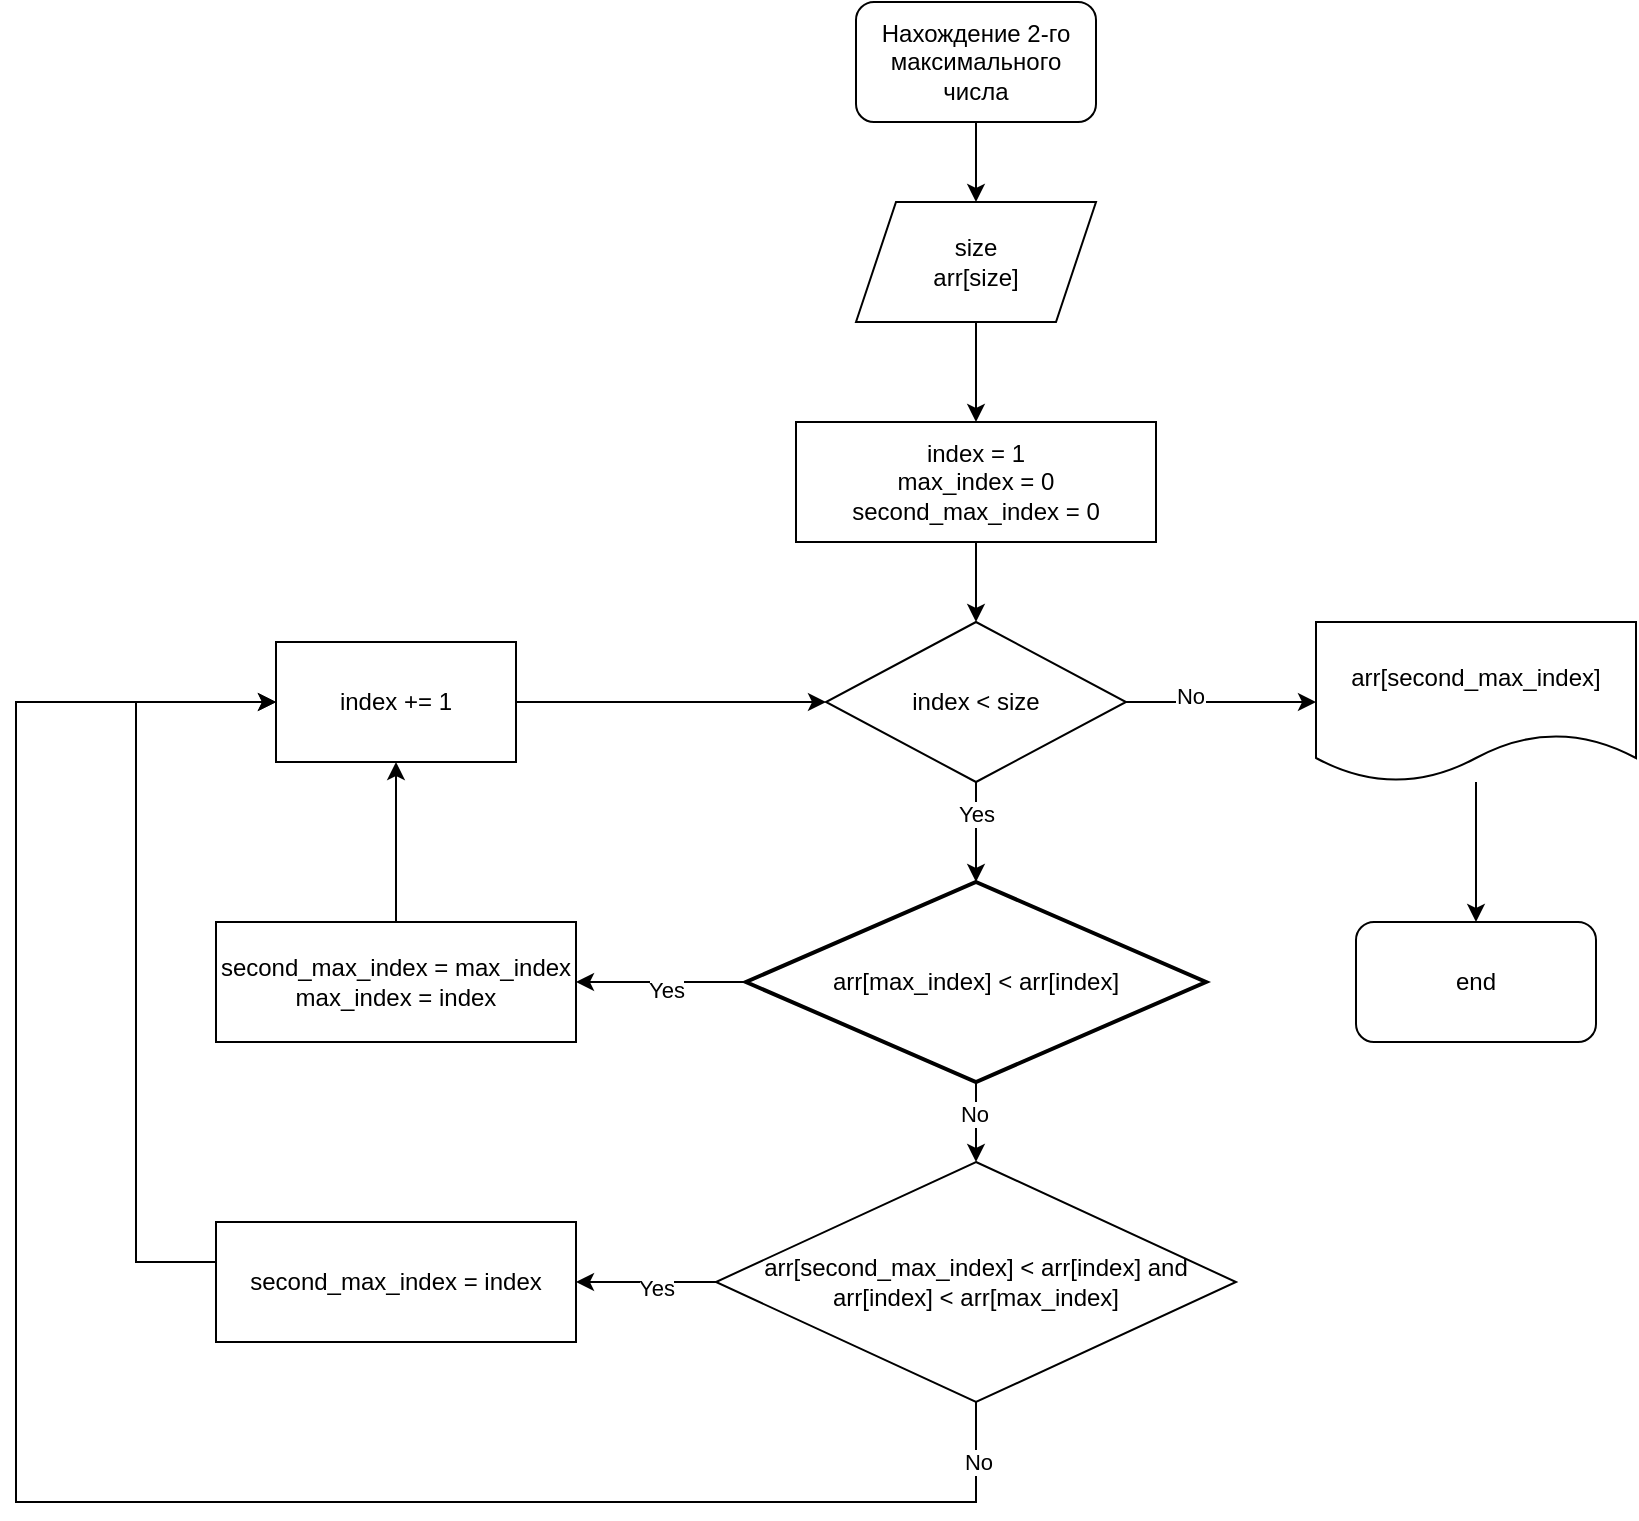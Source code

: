 <mxfile version="21.6.9" type="github">
  <diagram name="Страница — 1" id="LjH31dNEee1fVo30yW9x">
    <mxGraphModel dx="1386" dy="767" grid="1" gridSize="10" guides="1" tooltips="1" connect="1" arrows="1" fold="1" page="1" pageScale="1" pageWidth="1169" pageHeight="827" math="0" shadow="0">
      <root>
        <mxCell id="0" />
        <mxCell id="1" parent="0" />
        <mxCell id="2bfSmZ972-PUe85R2G5Z-3" value="" style="edgeStyle=orthogonalEdgeStyle;rounded=0;orthogonalLoop=1;jettySize=auto;html=1;" edge="1" parent="1" source="2bfSmZ972-PUe85R2G5Z-1" target="2bfSmZ972-PUe85R2G5Z-2">
          <mxGeometry relative="1" as="geometry" />
        </mxCell>
        <mxCell id="2bfSmZ972-PUe85R2G5Z-1" value="Нахождение 2-го максимального числа" style="rounded=1;whiteSpace=wrap;html=1;" vertex="1" parent="1">
          <mxGeometry x="510" y="10" width="120" height="60" as="geometry" />
        </mxCell>
        <mxCell id="2bfSmZ972-PUe85R2G5Z-5" value="" style="edgeStyle=orthogonalEdgeStyle;rounded=0;orthogonalLoop=1;jettySize=auto;html=1;" edge="1" parent="1" source="2bfSmZ972-PUe85R2G5Z-2" target="2bfSmZ972-PUe85R2G5Z-4">
          <mxGeometry relative="1" as="geometry" />
        </mxCell>
        <mxCell id="2bfSmZ972-PUe85R2G5Z-2" value="size&lt;br&gt;arr[size]" style="shape=parallelogram;perimeter=parallelogramPerimeter;whiteSpace=wrap;html=1;fixedSize=1;" vertex="1" parent="1">
          <mxGeometry x="510" y="110" width="120" height="60" as="geometry" />
        </mxCell>
        <mxCell id="2bfSmZ972-PUe85R2G5Z-7" value="" style="edgeStyle=orthogonalEdgeStyle;rounded=0;orthogonalLoop=1;jettySize=auto;html=1;" edge="1" parent="1" source="2bfSmZ972-PUe85R2G5Z-4" target="2bfSmZ972-PUe85R2G5Z-6">
          <mxGeometry relative="1" as="geometry" />
        </mxCell>
        <mxCell id="2bfSmZ972-PUe85R2G5Z-4" value="index = 1&lt;br&gt;max_index = 0&lt;br&gt;second_max_index = 0" style="rounded=0;whiteSpace=wrap;html=1;" vertex="1" parent="1">
          <mxGeometry x="480" y="220" width="180" height="60" as="geometry" />
        </mxCell>
        <mxCell id="2bfSmZ972-PUe85R2G5Z-9" value="" style="edgeStyle=orthogonalEdgeStyle;rounded=0;orthogonalLoop=1;jettySize=auto;html=1;" edge="1" parent="1" source="2bfSmZ972-PUe85R2G5Z-6" target="2bfSmZ972-PUe85R2G5Z-8">
          <mxGeometry relative="1" as="geometry" />
        </mxCell>
        <mxCell id="2bfSmZ972-PUe85R2G5Z-10" value="Yes" style="edgeLabel;html=1;align=center;verticalAlign=middle;resizable=0;points=[];" vertex="1" connectable="0" parent="2bfSmZ972-PUe85R2G5Z-9">
          <mxGeometry x="-0.36" relative="1" as="geometry">
            <mxPoint as="offset" />
          </mxGeometry>
        </mxCell>
        <mxCell id="2bfSmZ972-PUe85R2G5Z-29" value="" style="edgeStyle=orthogonalEdgeStyle;rounded=0;orthogonalLoop=1;jettySize=auto;html=1;" edge="1" parent="1" source="2bfSmZ972-PUe85R2G5Z-6" target="2bfSmZ972-PUe85R2G5Z-28">
          <mxGeometry relative="1" as="geometry" />
        </mxCell>
        <mxCell id="2bfSmZ972-PUe85R2G5Z-30" value="No" style="edgeLabel;html=1;align=center;verticalAlign=middle;resizable=0;points=[];" vertex="1" connectable="0" parent="2bfSmZ972-PUe85R2G5Z-29">
          <mxGeometry x="-0.326" y="3" relative="1" as="geometry">
            <mxPoint as="offset" />
          </mxGeometry>
        </mxCell>
        <mxCell id="2bfSmZ972-PUe85R2G5Z-6" value="index &amp;lt; size" style="rhombus;whiteSpace=wrap;html=1;" vertex="1" parent="1">
          <mxGeometry x="495" y="320" width="150" height="80" as="geometry" />
        </mxCell>
        <mxCell id="2bfSmZ972-PUe85R2G5Z-12" value="" style="edgeStyle=orthogonalEdgeStyle;rounded=0;orthogonalLoop=1;jettySize=auto;html=1;" edge="1" parent="1" source="2bfSmZ972-PUe85R2G5Z-8" target="2bfSmZ972-PUe85R2G5Z-11">
          <mxGeometry relative="1" as="geometry" />
        </mxCell>
        <mxCell id="2bfSmZ972-PUe85R2G5Z-13" value="Yes" style="edgeLabel;html=1;align=center;verticalAlign=middle;resizable=0;points=[];" vertex="1" connectable="0" parent="2bfSmZ972-PUe85R2G5Z-12">
          <mxGeometry x="-0.059" y="4" relative="1" as="geometry">
            <mxPoint as="offset" />
          </mxGeometry>
        </mxCell>
        <mxCell id="2bfSmZ972-PUe85R2G5Z-16" value="" style="edgeStyle=orthogonalEdgeStyle;rounded=0;orthogonalLoop=1;jettySize=auto;html=1;" edge="1" parent="1" source="2bfSmZ972-PUe85R2G5Z-8" target="2bfSmZ972-PUe85R2G5Z-15">
          <mxGeometry relative="1" as="geometry" />
        </mxCell>
        <mxCell id="2bfSmZ972-PUe85R2G5Z-17" value="No" style="edgeLabel;html=1;align=center;verticalAlign=middle;resizable=0;points=[];" vertex="1" connectable="0" parent="2bfSmZ972-PUe85R2G5Z-16">
          <mxGeometry x="-0.2" y="-1" relative="1" as="geometry">
            <mxPoint as="offset" />
          </mxGeometry>
        </mxCell>
        <mxCell id="2bfSmZ972-PUe85R2G5Z-8" value="arr[max_index] &amp;lt; arr[index]" style="strokeWidth=2;html=1;shape=mxgraph.flowchart.decision;whiteSpace=wrap;" vertex="1" parent="1">
          <mxGeometry x="455" y="450" width="230" height="100" as="geometry" />
        </mxCell>
        <mxCell id="2bfSmZ972-PUe85R2G5Z-22" value="" style="edgeStyle=orthogonalEdgeStyle;rounded=0;orthogonalLoop=1;jettySize=auto;html=1;" edge="1" parent="1" source="2bfSmZ972-PUe85R2G5Z-11" target="2bfSmZ972-PUe85R2G5Z-21">
          <mxGeometry relative="1" as="geometry" />
        </mxCell>
        <mxCell id="2bfSmZ972-PUe85R2G5Z-11" value="second_max_index = max_index&lt;br&gt;max_index = index" style="rounded=0;whiteSpace=wrap;html=1;" vertex="1" parent="1">
          <mxGeometry x="190" y="470" width="180" height="60" as="geometry" />
        </mxCell>
        <mxCell id="2bfSmZ972-PUe85R2G5Z-19" value="" style="edgeStyle=orthogonalEdgeStyle;rounded=0;orthogonalLoop=1;jettySize=auto;html=1;" edge="1" parent="1" source="2bfSmZ972-PUe85R2G5Z-15" target="2bfSmZ972-PUe85R2G5Z-18">
          <mxGeometry relative="1" as="geometry" />
        </mxCell>
        <mxCell id="2bfSmZ972-PUe85R2G5Z-20" value="Yes" style="edgeLabel;html=1;align=center;verticalAlign=middle;resizable=0;points=[];" vertex="1" connectable="0" parent="2bfSmZ972-PUe85R2G5Z-19">
          <mxGeometry x="-0.143" y="3" relative="1" as="geometry">
            <mxPoint as="offset" />
          </mxGeometry>
        </mxCell>
        <mxCell id="2bfSmZ972-PUe85R2G5Z-26" style="edgeStyle=orthogonalEdgeStyle;rounded=0;orthogonalLoop=1;jettySize=auto;html=1;" edge="1" parent="1" source="2bfSmZ972-PUe85R2G5Z-15" target="2bfSmZ972-PUe85R2G5Z-21">
          <mxGeometry relative="1" as="geometry">
            <Array as="points">
              <mxPoint x="570" y="760" />
              <mxPoint x="90" y="760" />
              <mxPoint x="90" y="360" />
            </Array>
          </mxGeometry>
        </mxCell>
        <mxCell id="2bfSmZ972-PUe85R2G5Z-27" value="No" style="edgeLabel;html=1;align=center;verticalAlign=middle;resizable=0;points=[];" vertex="1" connectable="0" parent="2bfSmZ972-PUe85R2G5Z-26">
          <mxGeometry x="-0.943" y="1" relative="1" as="geometry">
            <mxPoint as="offset" />
          </mxGeometry>
        </mxCell>
        <mxCell id="2bfSmZ972-PUe85R2G5Z-15" value="arr[second_max_index] &amp;lt; arr[index] and&lt;br&gt;arr[index] &amp;lt; arr[max_index]" style="rhombus;whiteSpace=wrap;html=1;" vertex="1" parent="1">
          <mxGeometry x="440" y="590" width="260" height="120" as="geometry" />
        </mxCell>
        <mxCell id="2bfSmZ972-PUe85R2G5Z-23" style="edgeStyle=orthogonalEdgeStyle;rounded=0;orthogonalLoop=1;jettySize=auto;html=1;entryX=0;entryY=0.5;entryDx=0;entryDy=0;" edge="1" parent="1" source="2bfSmZ972-PUe85R2G5Z-18" target="2bfSmZ972-PUe85R2G5Z-21">
          <mxGeometry relative="1" as="geometry">
            <Array as="points">
              <mxPoint x="150" y="640" />
              <mxPoint x="150" y="360" />
            </Array>
          </mxGeometry>
        </mxCell>
        <mxCell id="2bfSmZ972-PUe85R2G5Z-18" value="second_max_index = index" style="rounded=0;whiteSpace=wrap;html=1;" vertex="1" parent="1">
          <mxGeometry x="190" y="620" width="180" height="60" as="geometry" />
        </mxCell>
        <mxCell id="2bfSmZ972-PUe85R2G5Z-25" style="edgeStyle=orthogonalEdgeStyle;rounded=0;orthogonalLoop=1;jettySize=auto;html=1;" edge="1" parent="1" source="2bfSmZ972-PUe85R2G5Z-21" target="2bfSmZ972-PUe85R2G5Z-6">
          <mxGeometry relative="1" as="geometry" />
        </mxCell>
        <mxCell id="2bfSmZ972-PUe85R2G5Z-21" value="index += 1" style="rounded=0;whiteSpace=wrap;html=1;" vertex="1" parent="1">
          <mxGeometry x="220" y="330" width="120" height="60" as="geometry" />
        </mxCell>
        <mxCell id="2bfSmZ972-PUe85R2G5Z-32" value="" style="edgeStyle=orthogonalEdgeStyle;rounded=0;orthogonalLoop=1;jettySize=auto;html=1;" edge="1" parent="1" source="2bfSmZ972-PUe85R2G5Z-28" target="2bfSmZ972-PUe85R2G5Z-31">
          <mxGeometry relative="1" as="geometry" />
        </mxCell>
        <mxCell id="2bfSmZ972-PUe85R2G5Z-28" value="arr[second_max_index]" style="shape=document;whiteSpace=wrap;html=1;boundedLbl=1;" vertex="1" parent="1">
          <mxGeometry x="740" y="320" width="160" height="80" as="geometry" />
        </mxCell>
        <mxCell id="2bfSmZ972-PUe85R2G5Z-31" value="end" style="rounded=1;whiteSpace=wrap;html=1;" vertex="1" parent="1">
          <mxGeometry x="760" y="470" width="120" height="60" as="geometry" />
        </mxCell>
      </root>
    </mxGraphModel>
  </diagram>
</mxfile>
